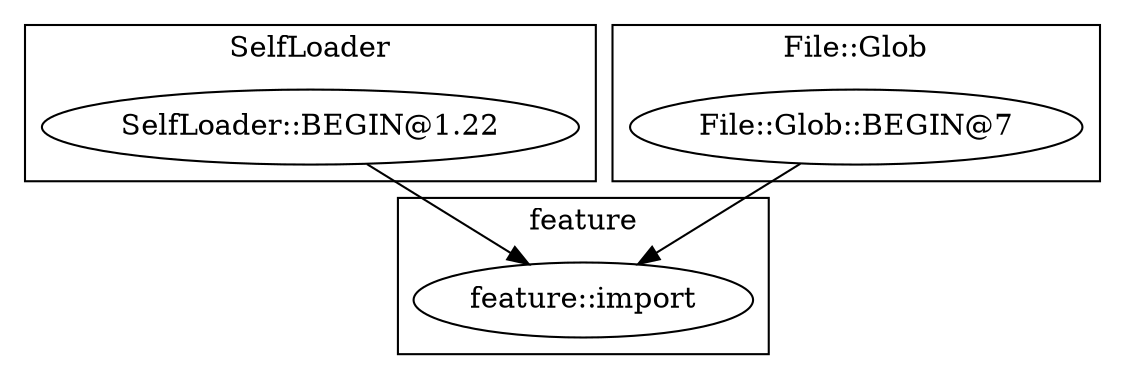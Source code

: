 digraph {
graph [overlap=false]
subgraph cluster_SelfLoader {
	label="SelfLoader";
	"SelfLoader::BEGIN@1.22";
}
subgraph cluster_File_Glob {
	label="File::Glob";
	"File::Glob::BEGIN@7";
}
subgraph cluster_feature {
	label="feature";
	"feature::import";
}
"SelfLoader::BEGIN@1.22" -> "feature::import";
"File::Glob::BEGIN@7" -> "feature::import";
}
